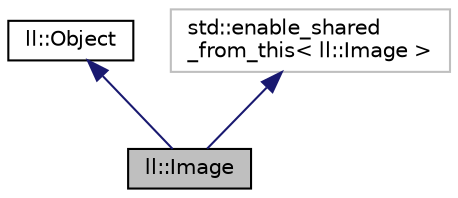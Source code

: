 digraph "ll::Image"
{
 // LATEX_PDF_SIZE
  edge [fontname="Helvetica",fontsize="10",labelfontname="Helvetica",labelfontsize="10"];
  node [fontname="Helvetica",fontsize="10",shape=record];
  Node1 [label="ll::Image",height=0.2,width=0.4,color="black", fillcolor="grey75", style="filled", fontcolor="black",tooltip="Objects to manage images."];
  Node2 -> Node1 [dir="back",color="midnightblue",fontsize="10",style="solid",fontname="Helvetica"];
  Node2 [label="ll::Object",height=0.2,width=0.4,color="black", fillcolor="white", style="filled",URL="$d8/d72/classll_1_1Object.html",tooltip="Base class for all types that can be used in computer shaders."];
  Node3 -> Node1 [dir="back",color="midnightblue",fontsize="10",style="solid",fontname="Helvetica"];
  Node3 [label="std::enable_shared\l_from_this\< ll::Image \>",height=0.2,width=0.4,color="grey75", fillcolor="white", style="filled",tooltip=" "];
}
